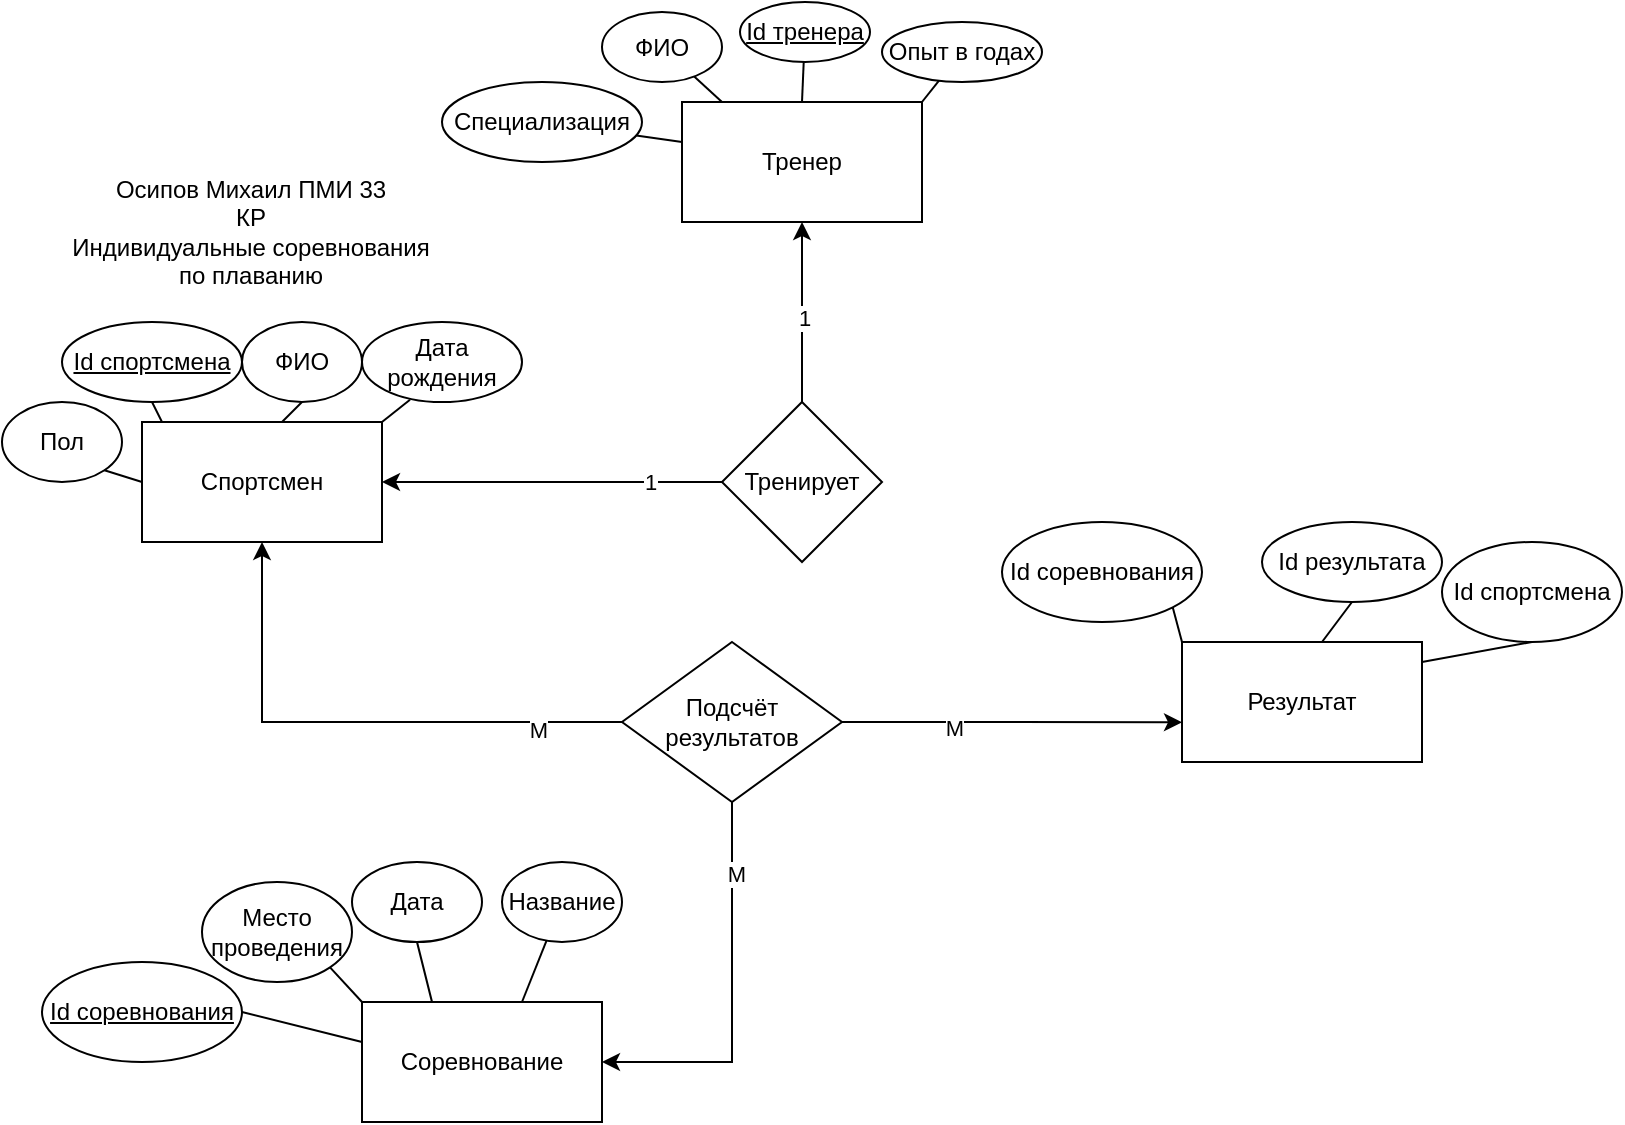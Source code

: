 <mxfile version="24.7.17">
  <diagram name="Страница — 1" id="_hINgoOYRr5RbkejEiji">
    <mxGraphModel dx="2117" dy="593" grid="1" gridSize="10" guides="1" tooltips="1" connect="1" arrows="1" fold="1" page="1" pageScale="1" pageWidth="827" pageHeight="1169" math="0" shadow="0">
      <root>
        <mxCell id="0" />
        <mxCell id="1" parent="0" />
        <mxCell id="rg9glhVl7GjSFFi3Jg5t-1" value="Тренер" style="rounded=0;whiteSpace=wrap;html=1;" vertex="1" parent="1">
          <mxGeometry x="320" y="60" width="120" height="60" as="geometry" />
        </mxCell>
        <mxCell id="rg9glhVl7GjSFFi3Jg5t-2" value="Спортсмен" style="rounded=0;whiteSpace=wrap;html=1;" vertex="1" parent="1">
          <mxGeometry x="50" y="220" width="120" height="60" as="geometry" />
        </mxCell>
        <mxCell id="rg9glhVl7GjSFFi3Jg5t-3" value="Результат" style="rounded=0;whiteSpace=wrap;html=1;" vertex="1" parent="1">
          <mxGeometry x="570" y="330" width="120" height="60" as="geometry" />
        </mxCell>
        <mxCell id="rg9glhVl7GjSFFi3Jg5t-4" value="Соревнование" style="rounded=0;whiteSpace=wrap;html=1;" vertex="1" parent="1">
          <mxGeometry x="160" y="510" width="120" height="60" as="geometry" />
        </mxCell>
        <mxCell id="rg9glhVl7GjSFFi3Jg5t-6" value="" style="endArrow=none;html=1;rounded=0;" edge="1" parent="1" target="rg9glhVl7GjSFFi3Jg5t-7">
          <mxGeometry width="50" height="50" relative="1" as="geometry">
            <mxPoint x="440" y="60" as="sourcePoint" />
            <mxPoint x="480" y="20" as="targetPoint" />
          </mxGeometry>
        </mxCell>
        <mxCell id="rg9glhVl7GjSFFi3Jg5t-7" value="Опыт в годах" style="ellipse;whiteSpace=wrap;html=1;" vertex="1" parent="1">
          <mxGeometry x="420" y="20" width="80" height="30" as="geometry" />
        </mxCell>
        <mxCell id="rg9glhVl7GjSFFi3Jg5t-8" value="" style="endArrow=none;html=1;rounded=0;" edge="1" parent="1" target="rg9glhVl7GjSFFi3Jg5t-9">
          <mxGeometry width="50" height="50" relative="1" as="geometry">
            <mxPoint x="380" y="60" as="sourcePoint" />
            <mxPoint x="380" y="30" as="targetPoint" />
          </mxGeometry>
        </mxCell>
        <mxCell id="rg9glhVl7GjSFFi3Jg5t-9" value="&lt;u&gt;Id тренера&lt;/u&gt;" style="ellipse;whiteSpace=wrap;html=1;" vertex="1" parent="1">
          <mxGeometry x="349" y="10" width="65" height="30" as="geometry" />
        </mxCell>
        <mxCell id="rg9glhVl7GjSFFi3Jg5t-10" value="" style="endArrow=none;html=1;rounded=0;" edge="1" parent="1" target="rg9glhVl7GjSFFi3Jg5t-11">
          <mxGeometry width="50" height="50" relative="1" as="geometry">
            <mxPoint x="340" y="60" as="sourcePoint" />
            <mxPoint x="320" y="30" as="targetPoint" />
          </mxGeometry>
        </mxCell>
        <mxCell id="rg9glhVl7GjSFFi3Jg5t-11" value="ФИО" style="ellipse;whiteSpace=wrap;html=1;" vertex="1" parent="1">
          <mxGeometry x="280" y="15" width="60" height="35" as="geometry" />
        </mxCell>
        <mxCell id="rg9glhVl7GjSFFi3Jg5t-12" value="" style="endArrow=none;html=1;rounded=0;" edge="1" parent="1" target="rg9glhVl7GjSFFi3Jg5t-13">
          <mxGeometry width="50" height="50" relative="1" as="geometry">
            <mxPoint x="320" y="80" as="sourcePoint" />
            <mxPoint x="270" y="70" as="targetPoint" />
          </mxGeometry>
        </mxCell>
        <mxCell id="rg9glhVl7GjSFFi3Jg5t-13" value="Специализация" style="ellipse;whiteSpace=wrap;html=1;" vertex="1" parent="1">
          <mxGeometry x="200" y="50" width="100" height="40" as="geometry" />
        </mxCell>
        <mxCell id="rg9glhVl7GjSFFi3Jg5t-15" value="Пол" style="ellipse;whiteSpace=wrap;html=1;" vertex="1" parent="1">
          <mxGeometry x="-20" y="210" width="60" height="40" as="geometry" />
        </mxCell>
        <mxCell id="rg9glhVl7GjSFFi3Jg5t-16" value="ФИО" style="ellipse;whiteSpace=wrap;html=1;" vertex="1" parent="1">
          <mxGeometry x="100" y="170" width="60" height="40" as="geometry" />
        </mxCell>
        <mxCell id="rg9glhVl7GjSFFi3Jg5t-17" value="Дата рождения" style="ellipse;whiteSpace=wrap;html=1;" vertex="1" parent="1">
          <mxGeometry x="160" y="170" width="80" height="40" as="geometry" />
        </mxCell>
        <mxCell id="rg9glhVl7GjSFFi3Jg5t-18" value="&lt;u&gt;Id спортсмена&lt;/u&gt;" style="ellipse;whiteSpace=wrap;html=1;" vertex="1" parent="1">
          <mxGeometry x="10" y="170" width="90" height="40" as="geometry" />
        </mxCell>
        <mxCell id="rg9glhVl7GjSFFi3Jg5t-19" value="" style="endArrow=none;html=1;rounded=0;entryX=0.3;entryY=0.971;entryDx=0;entryDy=0;entryPerimeter=0;" edge="1" parent="1" target="rg9glhVl7GjSFFi3Jg5t-17">
          <mxGeometry width="50" height="50" relative="1" as="geometry">
            <mxPoint x="170" y="220" as="sourcePoint" />
            <mxPoint x="220" y="170" as="targetPoint" />
          </mxGeometry>
        </mxCell>
        <mxCell id="rg9glhVl7GjSFFi3Jg5t-20" value="" style="endArrow=none;html=1;rounded=0;entryX=0.5;entryY=1;entryDx=0;entryDy=0;" edge="1" parent="1" target="rg9glhVl7GjSFFi3Jg5t-16">
          <mxGeometry width="50" height="50" relative="1" as="geometry">
            <mxPoint x="120" y="220" as="sourcePoint" />
            <mxPoint x="170" y="170" as="targetPoint" />
          </mxGeometry>
        </mxCell>
        <mxCell id="rg9glhVl7GjSFFi3Jg5t-21" value="" style="endArrow=none;html=1;rounded=0;entryX=0.5;entryY=1;entryDx=0;entryDy=0;" edge="1" parent="1" target="rg9glhVl7GjSFFi3Jg5t-18">
          <mxGeometry width="50" height="50" relative="1" as="geometry">
            <mxPoint x="60" y="220" as="sourcePoint" />
            <mxPoint x="110" y="170" as="targetPoint" />
          </mxGeometry>
        </mxCell>
        <mxCell id="rg9glhVl7GjSFFi3Jg5t-22" value="" style="endArrow=none;html=1;rounded=0;entryX=1;entryY=1;entryDx=0;entryDy=0;exitX=0;exitY=0.5;exitDx=0;exitDy=0;" edge="1" parent="1" source="rg9glhVl7GjSFFi3Jg5t-2" target="rg9glhVl7GjSFFi3Jg5t-15">
          <mxGeometry width="50" height="50" relative="1" as="geometry">
            <mxPoint x="50" y="240" as="sourcePoint" />
            <mxPoint x="100" y="190" as="targetPoint" />
          </mxGeometry>
        </mxCell>
        <mxCell id="rg9glhVl7GjSFFi3Jg5t-25" style="edgeStyle=orthogonalEdgeStyle;rounded=0;orthogonalLoop=1;jettySize=auto;html=1;entryX=0.5;entryY=1;entryDx=0;entryDy=0;" edge="1" parent="1" source="rg9glhVl7GjSFFi3Jg5t-23" target="rg9glhVl7GjSFFi3Jg5t-1">
          <mxGeometry relative="1" as="geometry" />
        </mxCell>
        <mxCell id="rg9glhVl7GjSFFi3Jg5t-27" value="1" style="edgeLabel;html=1;align=center;verticalAlign=middle;resizable=0;points=[];" vertex="1" connectable="0" parent="rg9glhVl7GjSFFi3Jg5t-25">
          <mxGeometry x="-0.063" y="-1" relative="1" as="geometry">
            <mxPoint as="offset" />
          </mxGeometry>
        </mxCell>
        <mxCell id="rg9glhVl7GjSFFi3Jg5t-26" style="edgeStyle=orthogonalEdgeStyle;rounded=0;orthogonalLoop=1;jettySize=auto;html=1;entryX=1;entryY=0.5;entryDx=0;entryDy=0;" edge="1" parent="1" source="rg9glhVl7GjSFFi3Jg5t-23" target="rg9glhVl7GjSFFi3Jg5t-2">
          <mxGeometry relative="1" as="geometry" />
        </mxCell>
        <mxCell id="rg9glhVl7GjSFFi3Jg5t-28" value="1" style="edgeLabel;html=1;align=center;verticalAlign=middle;resizable=0;points=[];" vertex="1" connectable="0" parent="rg9glhVl7GjSFFi3Jg5t-26">
          <mxGeometry x="-0.571" relative="1" as="geometry">
            <mxPoint as="offset" />
          </mxGeometry>
        </mxCell>
        <mxCell id="rg9glhVl7GjSFFi3Jg5t-23" value="Тренирует" style="rhombus;whiteSpace=wrap;html=1;" vertex="1" parent="1">
          <mxGeometry x="340" y="210" width="80" height="80" as="geometry" />
        </mxCell>
        <mxCell id="rg9glhVl7GjSFFi3Jg5t-30" style="edgeStyle=orthogonalEdgeStyle;rounded=0;orthogonalLoop=1;jettySize=auto;html=1;" edge="1" parent="1" source="rg9glhVl7GjSFFi3Jg5t-29" target="rg9glhVl7GjSFFi3Jg5t-4">
          <mxGeometry relative="1" as="geometry">
            <Array as="points">
              <mxPoint x="345" y="540" />
            </Array>
          </mxGeometry>
        </mxCell>
        <mxCell id="rg9glhVl7GjSFFi3Jg5t-51" value="M" style="edgeLabel;html=1;align=center;verticalAlign=middle;resizable=0;points=[];" vertex="1" connectable="0" parent="rg9glhVl7GjSFFi3Jg5t-30">
          <mxGeometry x="-0.629" y="2" relative="1" as="geometry">
            <mxPoint as="offset" />
          </mxGeometry>
        </mxCell>
        <mxCell id="rg9glhVl7GjSFFi3Jg5t-32" style="edgeStyle=orthogonalEdgeStyle;rounded=0;orthogonalLoop=1;jettySize=auto;html=1;entryX=0.5;entryY=1;entryDx=0;entryDy=0;" edge="1" parent="1" source="rg9glhVl7GjSFFi3Jg5t-29" target="rg9glhVl7GjSFFi3Jg5t-2">
          <mxGeometry relative="1" as="geometry" />
        </mxCell>
        <mxCell id="rg9glhVl7GjSFFi3Jg5t-49" value="M" style="edgeLabel;html=1;align=center;verticalAlign=middle;resizable=0;points=[];" vertex="1" connectable="0" parent="rg9glhVl7GjSFFi3Jg5t-32">
          <mxGeometry x="-0.687" y="4" relative="1" as="geometry">
            <mxPoint as="offset" />
          </mxGeometry>
        </mxCell>
        <mxCell id="rg9glhVl7GjSFFi3Jg5t-29" value="Подсчёт результатов" style="rhombus;whiteSpace=wrap;html=1;" vertex="1" parent="1">
          <mxGeometry x="290" y="330" width="110" height="80" as="geometry" />
        </mxCell>
        <mxCell id="rg9glhVl7GjSFFi3Jg5t-31" style="edgeStyle=orthogonalEdgeStyle;rounded=0;orthogonalLoop=1;jettySize=auto;html=1;exitX=1;exitY=0.5;exitDx=0;exitDy=0;entryX=0;entryY=0.669;entryDx=0;entryDy=0;entryPerimeter=0;" edge="1" parent="1" source="rg9glhVl7GjSFFi3Jg5t-29" target="rg9glhVl7GjSFFi3Jg5t-3">
          <mxGeometry relative="1" as="geometry" />
        </mxCell>
        <mxCell id="rg9glhVl7GjSFFi3Jg5t-50" value="M" style="edgeLabel;html=1;align=center;verticalAlign=middle;resizable=0;points=[];" vertex="1" connectable="0" parent="rg9glhVl7GjSFFi3Jg5t-31">
          <mxGeometry x="-0.344" y="-3" relative="1" as="geometry">
            <mxPoint as="offset" />
          </mxGeometry>
        </mxCell>
        <mxCell id="rg9glhVl7GjSFFi3Jg5t-33" value="Место проведения" style="ellipse;whiteSpace=wrap;html=1;" vertex="1" parent="1">
          <mxGeometry x="80" y="450" width="75" height="50" as="geometry" />
        </mxCell>
        <mxCell id="rg9glhVl7GjSFFi3Jg5t-34" value="" style="endArrow=none;html=1;rounded=0;entryX=1;entryY=1;entryDx=0;entryDy=0;" edge="1" parent="1" target="rg9glhVl7GjSFFi3Jg5t-33">
          <mxGeometry width="50" height="50" relative="1" as="geometry">
            <mxPoint x="160" y="510" as="sourcePoint" />
            <mxPoint x="210" y="460" as="targetPoint" />
          </mxGeometry>
        </mxCell>
        <mxCell id="rg9glhVl7GjSFFi3Jg5t-35" value="Дата" style="ellipse;whiteSpace=wrap;html=1;" vertex="1" parent="1">
          <mxGeometry x="155" y="440" width="65" height="40" as="geometry" />
        </mxCell>
        <mxCell id="rg9glhVl7GjSFFi3Jg5t-36" value="" style="endArrow=none;html=1;rounded=0;entryX=0.5;entryY=1;entryDx=0;entryDy=0;" edge="1" parent="1" target="rg9glhVl7GjSFFi3Jg5t-35">
          <mxGeometry width="50" height="50" relative="1" as="geometry">
            <mxPoint x="195" y="510" as="sourcePoint" />
            <mxPoint x="245" y="460" as="targetPoint" />
          </mxGeometry>
        </mxCell>
        <mxCell id="rg9glhVl7GjSFFi3Jg5t-37" value="" style="endArrow=none;html=1;rounded=0;" edge="1" parent="1" target="rg9glhVl7GjSFFi3Jg5t-38">
          <mxGeometry width="50" height="50" relative="1" as="geometry">
            <mxPoint x="240" y="510" as="sourcePoint" />
            <mxPoint x="250" y="470" as="targetPoint" />
          </mxGeometry>
        </mxCell>
        <mxCell id="rg9glhVl7GjSFFi3Jg5t-38" value="Название" style="ellipse;whiteSpace=wrap;html=1;" vertex="1" parent="1">
          <mxGeometry x="230" y="440" width="60" height="40" as="geometry" />
        </mxCell>
        <mxCell id="rg9glhVl7GjSFFi3Jg5t-39" value="&lt;u&gt;Id соревнования&lt;/u&gt;" style="ellipse;whiteSpace=wrap;html=1;" vertex="1" parent="1">
          <mxGeometry y="490" width="100" height="50" as="geometry" />
        </mxCell>
        <mxCell id="rg9glhVl7GjSFFi3Jg5t-40" value="" style="endArrow=none;html=1;rounded=0;entryX=1;entryY=0.5;entryDx=0;entryDy=0;" edge="1" parent="1" target="rg9glhVl7GjSFFi3Jg5t-39">
          <mxGeometry width="50" height="50" relative="1" as="geometry">
            <mxPoint x="100" y="515" as="sourcePoint" />
            <mxPoint x="450" y="270" as="targetPoint" />
            <Array as="points">
              <mxPoint x="160" y="530" />
            </Array>
          </mxGeometry>
        </mxCell>
        <mxCell id="rg9glhVl7GjSFFi3Jg5t-41" value="Id спортсмена" style="ellipse;whiteSpace=wrap;html=1;" vertex="1" parent="1">
          <mxGeometry x="700" y="280" width="90" height="50" as="geometry" />
        </mxCell>
        <mxCell id="rg9glhVl7GjSFFi3Jg5t-42" value="Id результата" style="ellipse;whiteSpace=wrap;html=1;" vertex="1" parent="1">
          <mxGeometry x="610" y="270" width="90" height="40" as="geometry" />
        </mxCell>
        <mxCell id="rg9glhVl7GjSFFi3Jg5t-43" value="" style="endArrow=none;html=1;rounded=0;entryX=0.5;entryY=1;entryDx=0;entryDy=0;" edge="1" parent="1" target="rg9glhVl7GjSFFi3Jg5t-41">
          <mxGeometry width="50" height="50" relative="1" as="geometry">
            <mxPoint x="690" y="340" as="sourcePoint" />
            <mxPoint x="740" y="290" as="targetPoint" />
          </mxGeometry>
        </mxCell>
        <mxCell id="rg9glhVl7GjSFFi3Jg5t-44" value="" style="endArrow=none;html=1;rounded=0;entryX=0.5;entryY=1;entryDx=0;entryDy=0;" edge="1" parent="1" target="rg9glhVl7GjSFFi3Jg5t-42">
          <mxGeometry width="50" height="50" relative="1" as="geometry">
            <mxPoint x="640" y="330" as="sourcePoint" />
            <mxPoint x="690" y="280" as="targetPoint" />
          </mxGeometry>
        </mxCell>
        <mxCell id="rg9glhVl7GjSFFi3Jg5t-45" value="Id соревнования" style="ellipse;whiteSpace=wrap;html=1;" vertex="1" parent="1">
          <mxGeometry x="480" y="270" width="100" height="50" as="geometry" />
        </mxCell>
        <mxCell id="rg9glhVl7GjSFFi3Jg5t-48" value="" style="endArrow=none;html=1;rounded=0;entryX=1;entryY=1;entryDx=0;entryDy=0;" edge="1" parent="1" target="rg9glhVl7GjSFFi3Jg5t-45">
          <mxGeometry width="50" height="50" relative="1" as="geometry">
            <mxPoint x="570" y="330" as="sourcePoint" />
            <mxPoint x="620" y="280" as="targetPoint" />
          </mxGeometry>
        </mxCell>
        <mxCell id="rg9glhVl7GjSFFi3Jg5t-54" value="Осипов Михаил ПМИ 33&lt;div&gt;КР&lt;br&gt;&lt;div&gt;Индивидуальные соревнования по плаванию&lt;/div&gt;&lt;/div&gt;" style="text;html=1;align=center;verticalAlign=middle;whiteSpace=wrap;rounded=0;" vertex="1" parent="1">
          <mxGeometry x="7.5" y="100" width="192.5" height="50" as="geometry" />
        </mxCell>
      </root>
    </mxGraphModel>
  </diagram>
</mxfile>
